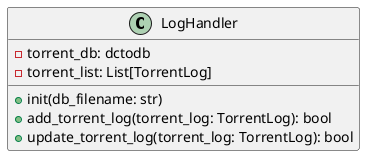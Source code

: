 @startuml
class LogHandler {
- torrent_db: dctodb
- torrent_list: List[TorrentLog]


+ init(db_filename: str)
+ add_torrent_log(torrent_log: TorrentLog): bool
+ update_torrent_log(torrent_log: TorrentLog): bool
}


@enduml
